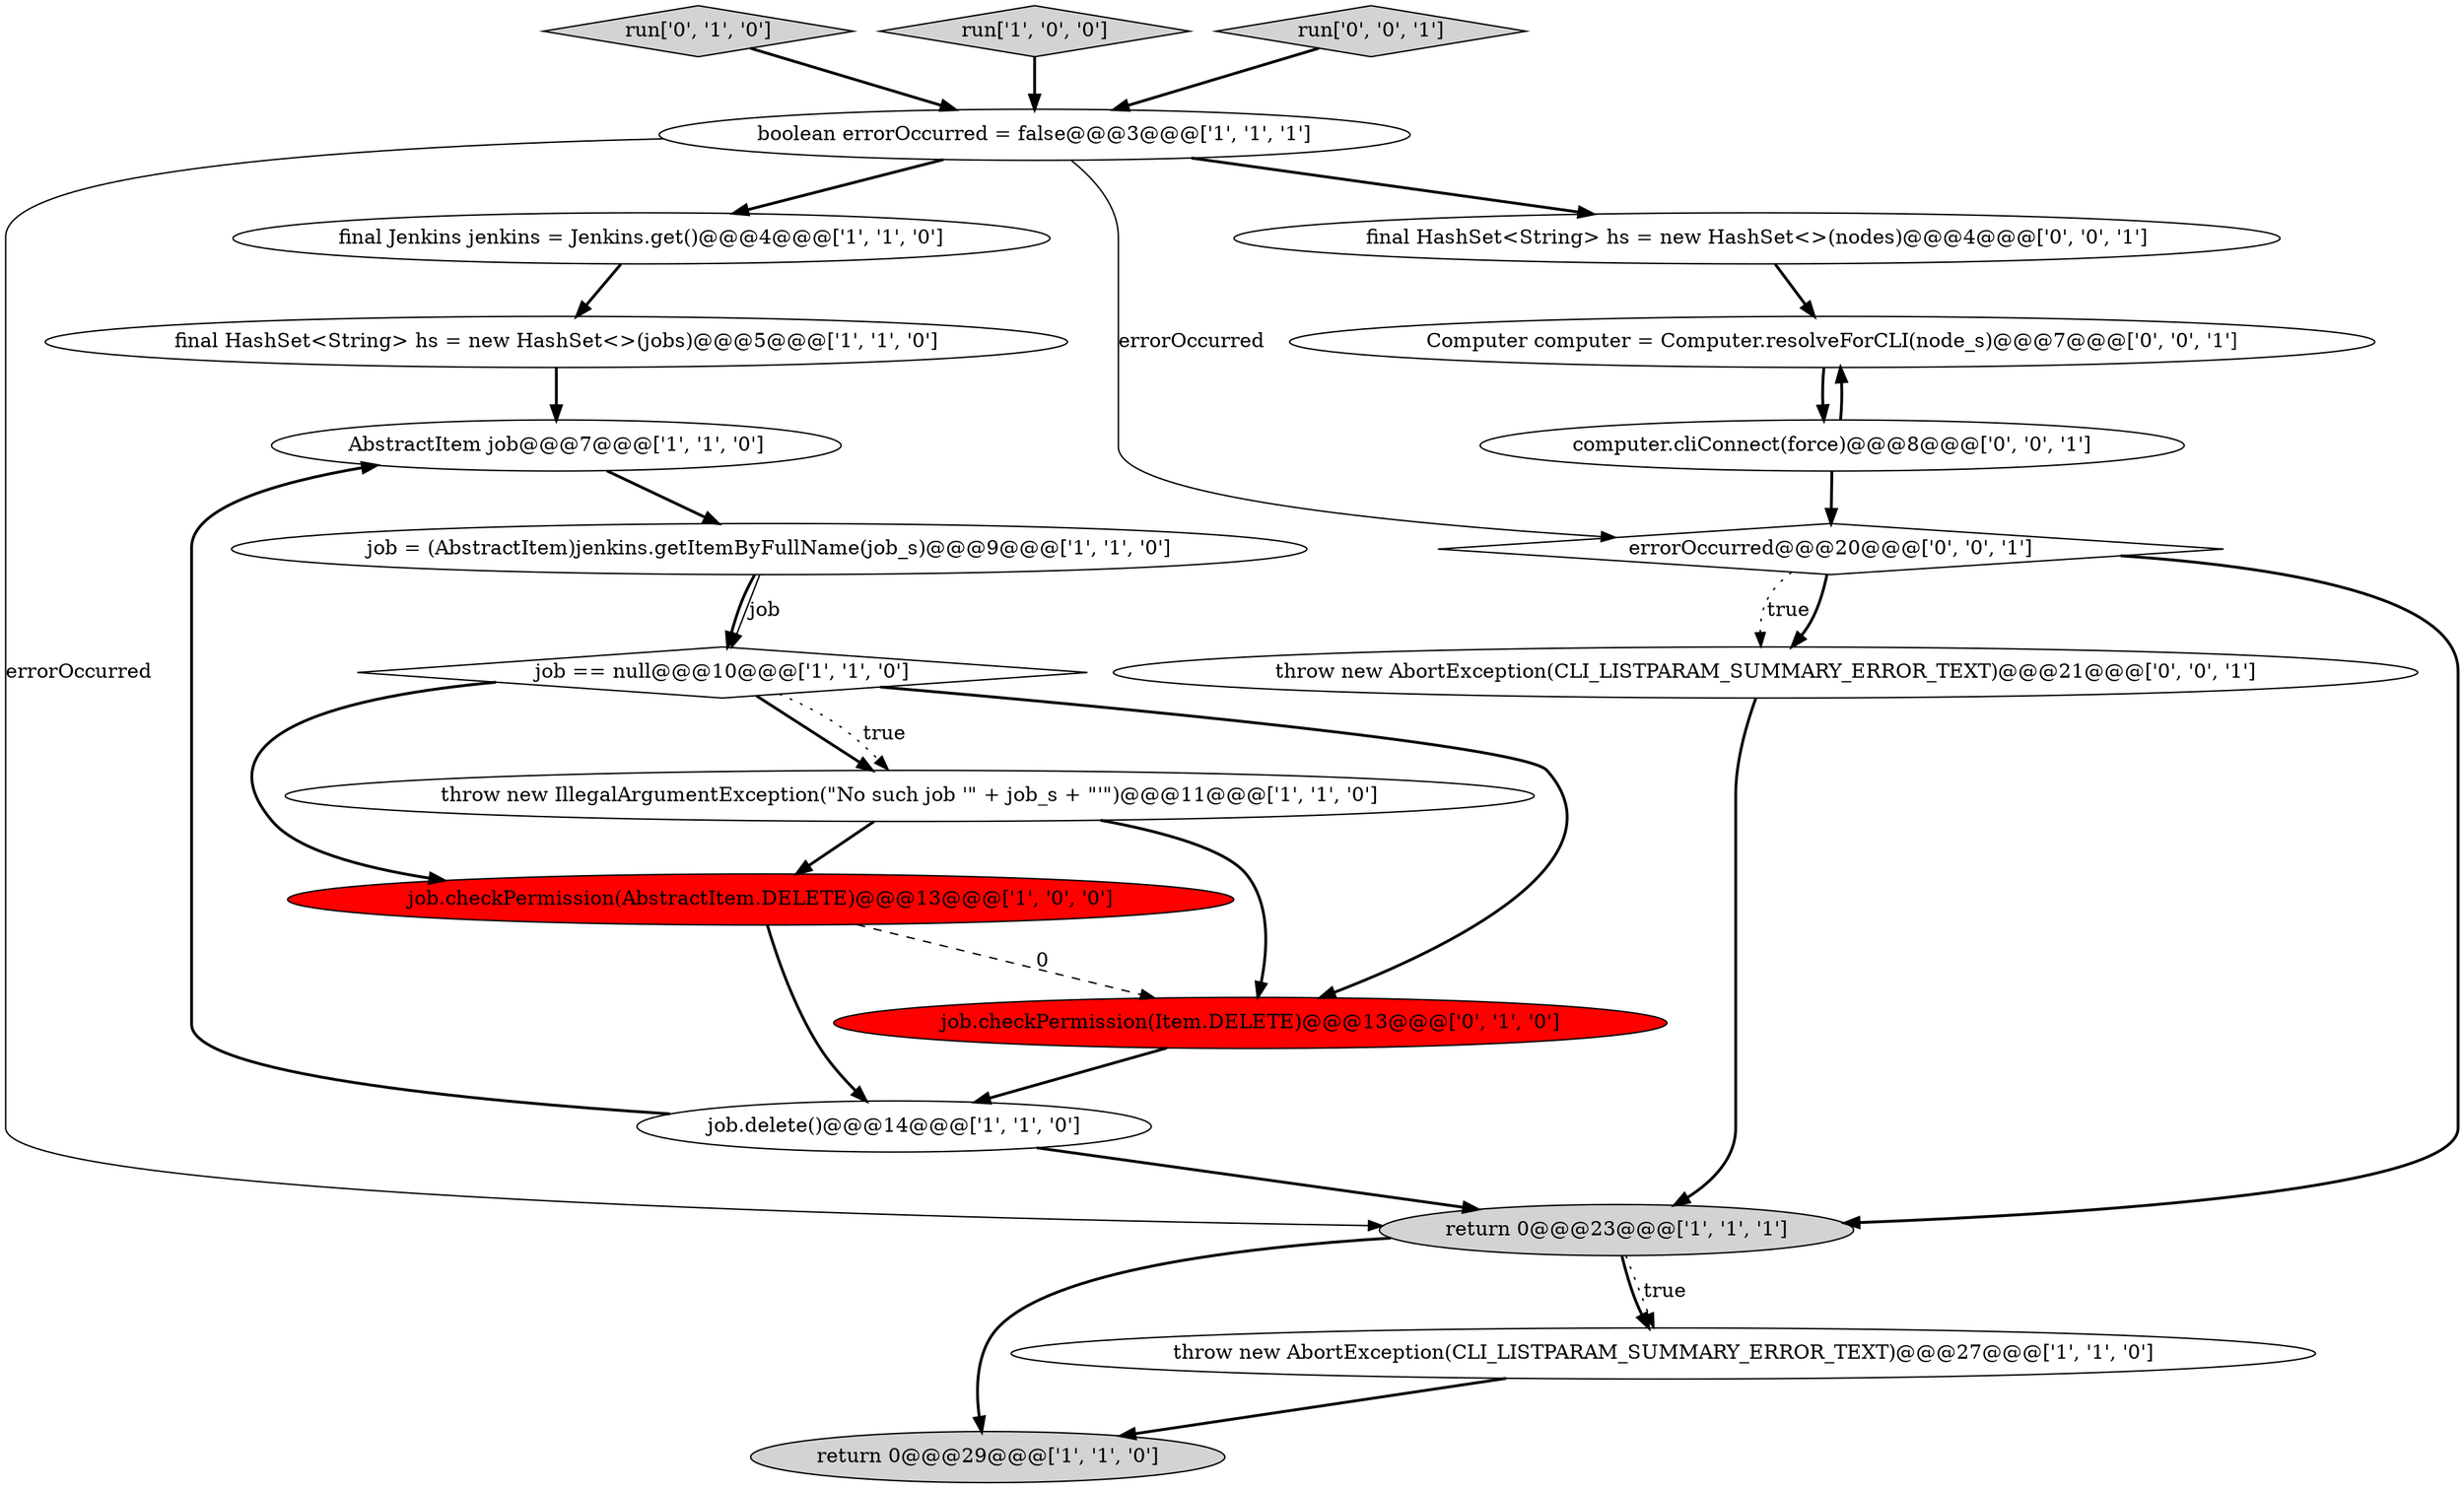 digraph {
15 [style = filled, label = "final HashSet<String> hs = new HashSet<>(nodes)@@@4@@@['0', '0', '1']", fillcolor = white, shape = ellipse image = "AAA0AAABBB3BBB"];
10 [style = filled, label = "boolean errorOccurred = false@@@3@@@['1', '1', '1']", fillcolor = white, shape = ellipse image = "AAA0AAABBB1BBB"];
13 [style = filled, label = "run['0', '1', '0']", fillcolor = lightgray, shape = diamond image = "AAA0AAABBB2BBB"];
12 [style = filled, label = "AbstractItem job@@@7@@@['1', '1', '0']", fillcolor = white, shape = ellipse image = "AAA0AAABBB1BBB"];
0 [style = filled, label = "return 0@@@29@@@['1', '1', '0']", fillcolor = lightgray, shape = ellipse image = "AAA0AAABBB1BBB"];
9 [style = filled, label = "job.checkPermission(AbstractItem.DELETE)@@@13@@@['1', '0', '0']", fillcolor = red, shape = ellipse image = "AAA1AAABBB1BBB"];
1 [style = filled, label = "return 0@@@23@@@['1', '1', '1']", fillcolor = lightgray, shape = ellipse image = "AAA0AAABBB1BBB"];
6 [style = filled, label = "run['1', '0', '0']", fillcolor = lightgray, shape = diamond image = "AAA0AAABBB1BBB"];
17 [style = filled, label = "computer.cliConnect(force)@@@8@@@['0', '0', '1']", fillcolor = white, shape = ellipse image = "AAA0AAABBB3BBB"];
5 [style = filled, label = "job.delete()@@@14@@@['1', '1', '0']", fillcolor = white, shape = ellipse image = "AAA0AAABBB1BBB"];
4 [style = filled, label = "job == null@@@10@@@['1', '1', '0']", fillcolor = white, shape = diamond image = "AAA0AAABBB1BBB"];
18 [style = filled, label = "errorOccurred@@@20@@@['0', '0', '1']", fillcolor = white, shape = diamond image = "AAA0AAABBB3BBB"];
14 [style = filled, label = "job.checkPermission(Item.DELETE)@@@13@@@['0', '1', '0']", fillcolor = red, shape = ellipse image = "AAA1AAABBB2BBB"];
16 [style = filled, label = "throw new AbortException(CLI_LISTPARAM_SUMMARY_ERROR_TEXT)@@@21@@@['0', '0', '1']", fillcolor = white, shape = ellipse image = "AAA0AAABBB3BBB"];
8 [style = filled, label = "job = (AbstractItem)jenkins.getItemByFullName(job_s)@@@9@@@['1', '1', '0']", fillcolor = white, shape = ellipse image = "AAA0AAABBB1BBB"];
20 [style = filled, label = "run['0', '0', '1']", fillcolor = lightgray, shape = diamond image = "AAA0AAABBB3BBB"];
2 [style = filled, label = "throw new IllegalArgumentException(\"No such job '\" + job_s + \"'\")@@@11@@@['1', '1', '0']", fillcolor = white, shape = ellipse image = "AAA0AAABBB1BBB"];
19 [style = filled, label = "Computer computer = Computer.resolveForCLI(node_s)@@@7@@@['0', '0', '1']", fillcolor = white, shape = ellipse image = "AAA0AAABBB3BBB"];
11 [style = filled, label = "final HashSet<String> hs = new HashSet<>(jobs)@@@5@@@['1', '1', '0']", fillcolor = white, shape = ellipse image = "AAA0AAABBB1BBB"];
3 [style = filled, label = "final Jenkins jenkins = Jenkins.get()@@@4@@@['1', '1', '0']", fillcolor = white, shape = ellipse image = "AAA0AAABBB1BBB"];
7 [style = filled, label = "throw new AbortException(CLI_LISTPARAM_SUMMARY_ERROR_TEXT)@@@27@@@['1', '1', '0']", fillcolor = white, shape = ellipse image = "AAA0AAABBB1BBB"];
4->9 [style = bold, label=""];
13->10 [style = bold, label=""];
4->14 [style = bold, label=""];
10->15 [style = bold, label=""];
10->18 [style = solid, label="errorOccurred"];
18->16 [style = dotted, label="true"];
10->1 [style = solid, label="errorOccurred"];
3->11 [style = bold, label=""];
8->4 [style = solid, label="job"];
10->3 [style = bold, label=""];
11->12 [style = bold, label=""];
7->0 [style = bold, label=""];
4->2 [style = bold, label=""];
2->9 [style = bold, label=""];
1->0 [style = bold, label=""];
19->17 [style = bold, label=""];
15->19 [style = bold, label=""];
1->7 [style = bold, label=""];
17->19 [style = bold, label=""];
20->10 [style = bold, label=""];
1->7 [style = dotted, label="true"];
5->1 [style = bold, label=""];
9->14 [style = dashed, label="0"];
18->1 [style = bold, label=""];
5->12 [style = bold, label=""];
16->1 [style = bold, label=""];
12->8 [style = bold, label=""];
6->10 [style = bold, label=""];
2->14 [style = bold, label=""];
9->5 [style = bold, label=""];
8->4 [style = bold, label=""];
4->2 [style = dotted, label="true"];
17->18 [style = bold, label=""];
14->5 [style = bold, label=""];
18->16 [style = bold, label=""];
}
